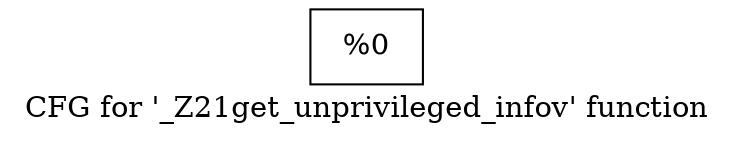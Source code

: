 digraph "CFG for '_Z21get_unprivileged_infov' function" {
	label="CFG for '_Z21get_unprivileged_infov' function";

	Node0x10d3760 [shape=record,label="{%0}"];
}
